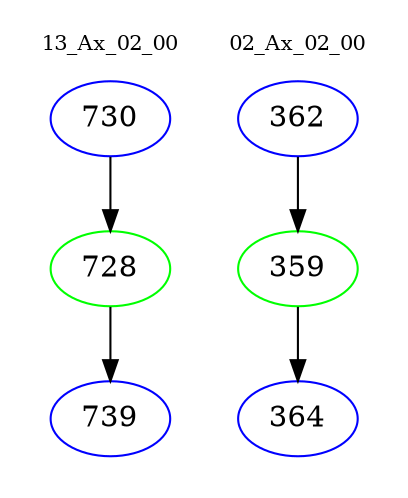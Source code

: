 digraph{
subgraph cluster_0 {
color = white
label = "13_Ax_02_00";
fontsize=10;
T0_730 [label="730", color="blue"]
T0_730 -> T0_728 [color="black"]
T0_728 [label="728", color="green"]
T0_728 -> T0_739 [color="black"]
T0_739 [label="739", color="blue"]
}
subgraph cluster_1 {
color = white
label = "02_Ax_02_00";
fontsize=10;
T1_362 [label="362", color="blue"]
T1_362 -> T1_359 [color="black"]
T1_359 [label="359", color="green"]
T1_359 -> T1_364 [color="black"]
T1_364 [label="364", color="blue"]
}
}
